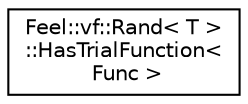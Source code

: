 digraph "Graphical Class Hierarchy"
{
 // LATEX_PDF_SIZE
  edge [fontname="Helvetica",fontsize="10",labelfontname="Helvetica",labelfontsize="10"];
  node [fontname="Helvetica",fontsize="10",shape=record];
  rankdir="LR";
  Node0 [label="Feel::vf::Rand\< T \>\l::HasTrialFunction\<\l Func \>",height=0.2,width=0.4,color="black", fillcolor="white", style="filled",URL="$structFeel_1_1vf_1_1Rand_1_1HasTrialFunction.html",tooltip=" "];
}
